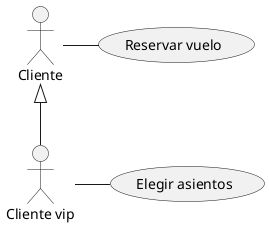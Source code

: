 @startuml

:Cliente: as cl
(Reservar vuelo) as rv
:Cliente vip: as clv
(Elegir asientos) as ea

cl - rv
clv - ea
cl <|-- clv
@enduml